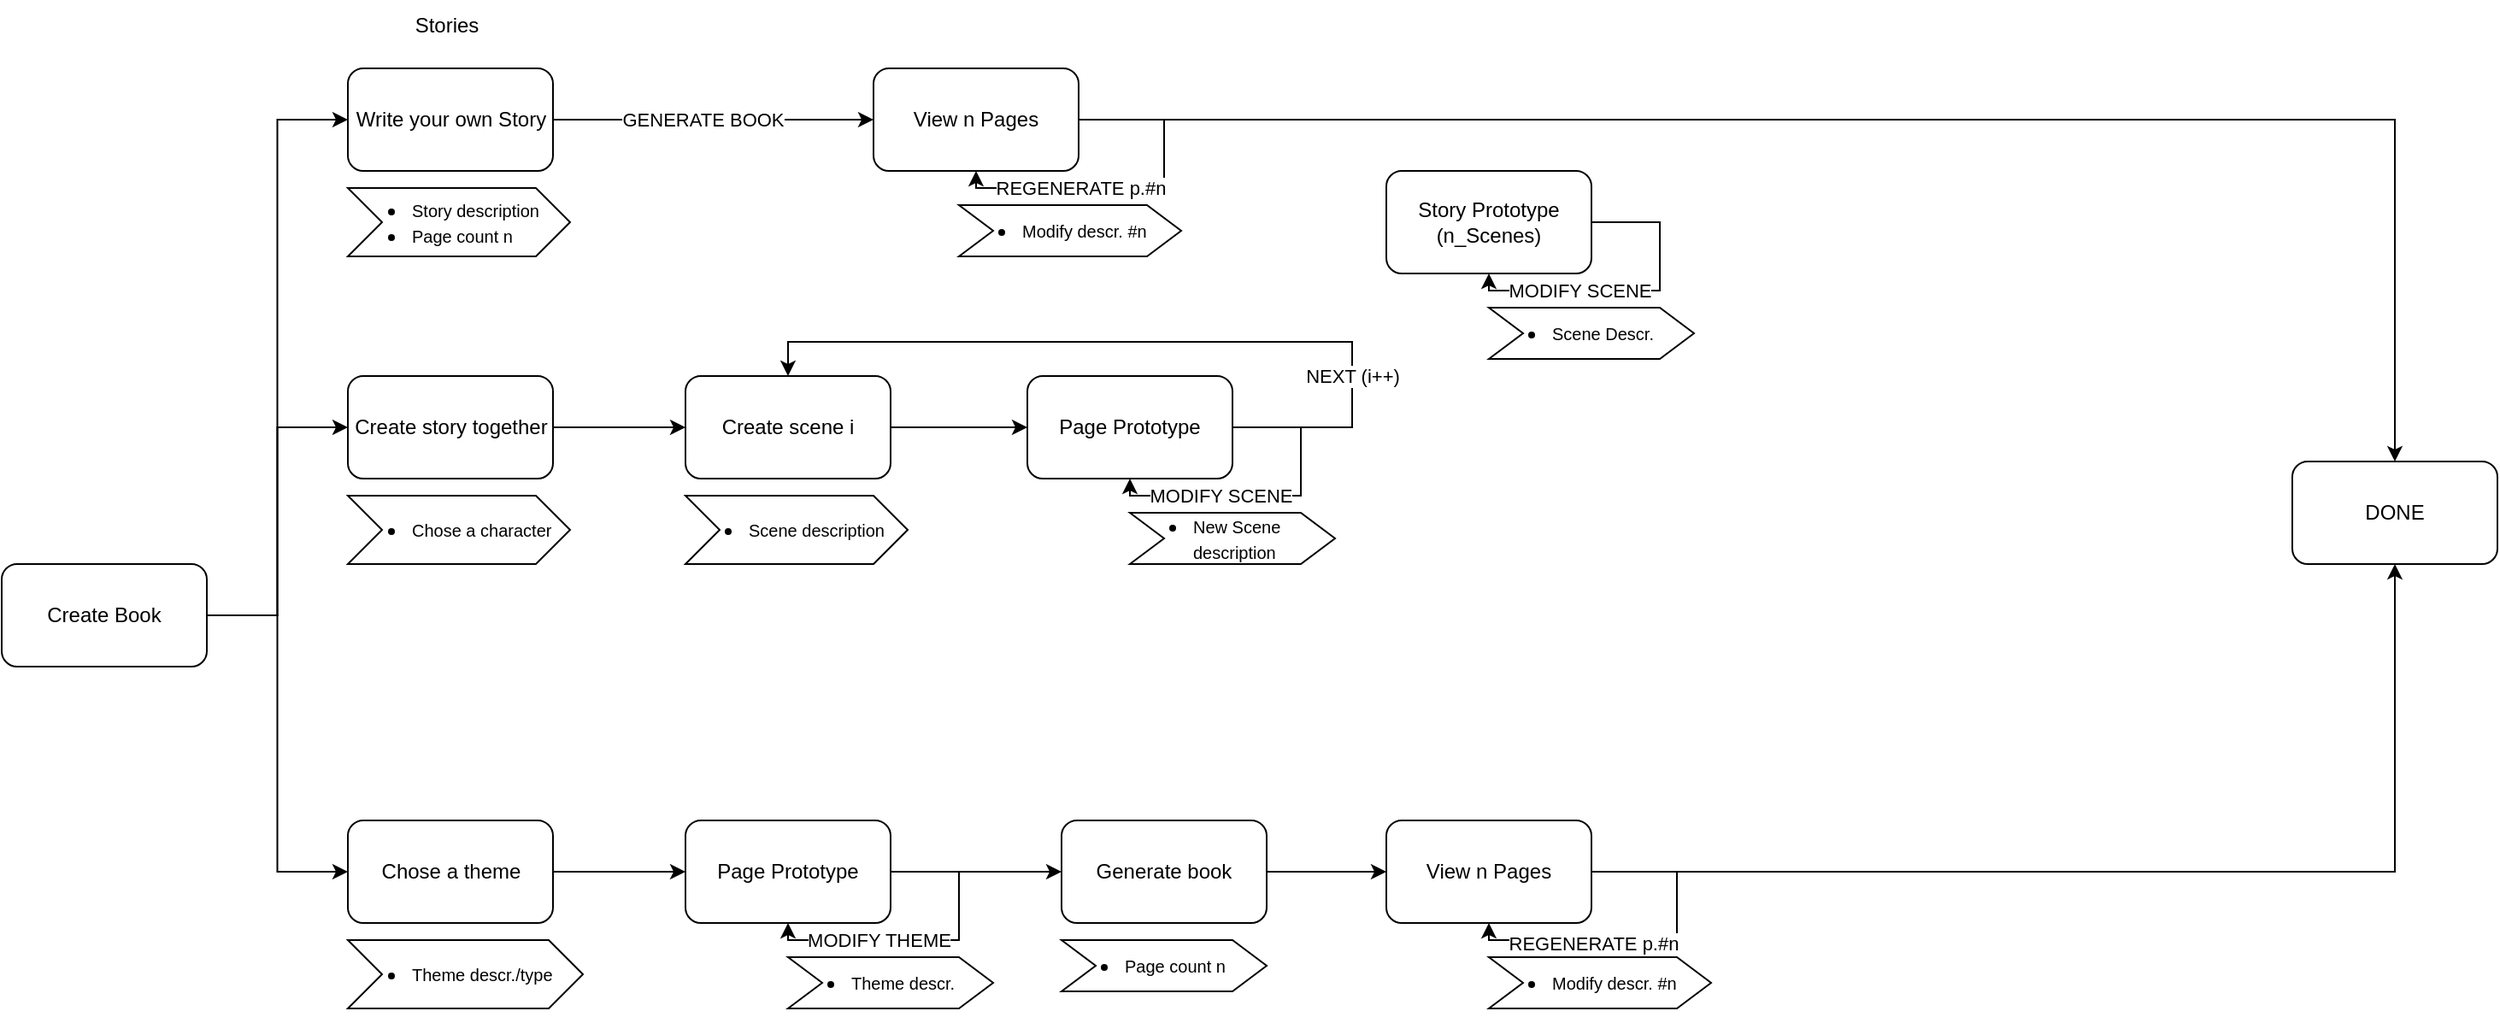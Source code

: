 <mxfile version="24.8.0" pages="2">
  <diagram name="Coloring Book Creation Workflow" id="0">
    <mxGraphModel dx="1434" dy="738" grid="1" gridSize="10" guides="1" tooltips="1" connect="1" arrows="1" fold="1" page="1" pageScale="1" pageWidth="1169" pageHeight="827" math="0" shadow="0">
      <root>
        <mxCell id="0" />
        <mxCell id="1" parent="0" />
        <mxCell id="cTLB7C6G67LyuJ4N8gNC-19" style="edgeStyle=orthogonalEdgeStyle;rounded=0;orthogonalLoop=1;jettySize=auto;html=1;entryX=0;entryY=0.5;entryDx=0;entryDy=0;" parent="1" source="cTLB7C6G67LyuJ4N8gNC-17" target="cTLB7C6G67LyuJ4N8gNC-18" edge="1">
          <mxGeometry relative="1" as="geometry" />
        </mxCell>
        <mxCell id="cTLB7C6G67LyuJ4N8gNC-21" style="edgeStyle=orthogonalEdgeStyle;rounded=0;orthogonalLoop=1;jettySize=auto;html=1;entryX=0;entryY=0.5;entryDx=0;entryDy=0;" parent="1" source="cTLB7C6G67LyuJ4N8gNC-17" target="cTLB7C6G67LyuJ4N8gNC-20" edge="1">
          <mxGeometry relative="1" as="geometry" />
        </mxCell>
        <mxCell id="cTLB7C6G67LyuJ4N8gNC-25" style="edgeStyle=orthogonalEdgeStyle;rounded=0;orthogonalLoop=1;jettySize=auto;html=1;entryX=0;entryY=0.5;entryDx=0;entryDy=0;" parent="1" source="cTLB7C6G67LyuJ4N8gNC-17" target="cTLB7C6G67LyuJ4N8gNC-22" edge="1">
          <mxGeometry relative="1" as="geometry" />
        </mxCell>
        <mxCell id="cTLB7C6G67LyuJ4N8gNC-17" value="Create Book" style="rounded=1;whiteSpace=wrap;html=1;" parent="1" vertex="1">
          <mxGeometry x="10" y="400" width="120" height="60" as="geometry" />
        </mxCell>
        <mxCell id="cTLB7C6G67LyuJ4N8gNC-18" value="&lt;div style=&quot;&quot;&gt;&lt;span style=&quot;background-color: initial;&quot;&gt;Write your own Story&lt;/span&gt;&lt;/div&gt;" style="rounded=1;whiteSpace=wrap;html=1;align=center;" parent="1" vertex="1">
          <mxGeometry x="212.5" y="110" width="120" height="60" as="geometry" />
        </mxCell>
        <mxCell id="q50xTx8toFE9RhKfyqLT-3" style="edgeStyle=orthogonalEdgeStyle;rounded=0;orthogonalLoop=1;jettySize=auto;html=1;entryX=0;entryY=0.5;entryDx=0;entryDy=0;" edge="1" parent="1" source="cTLB7C6G67LyuJ4N8gNC-20" target="q50xTx8toFE9RhKfyqLT-4">
          <mxGeometry relative="1" as="geometry">
            <mxPoint x="510.0" y="320" as="targetPoint" />
          </mxGeometry>
        </mxCell>
        <mxCell id="cTLB7C6G67LyuJ4N8gNC-20" value="Create story together" style="rounded=1;whiteSpace=wrap;html=1;" parent="1" vertex="1">
          <mxGeometry x="212.5" y="290" width="120" height="60" as="geometry" />
        </mxCell>
        <mxCell id="cTLB7C6G67LyuJ4N8gNC-38" style="edgeStyle=orthogonalEdgeStyle;rounded=0;orthogonalLoop=1;jettySize=auto;html=1;entryX=0;entryY=0.5;entryDx=0;entryDy=0;" parent="1" source="cTLB7C6G67LyuJ4N8gNC-22" target="cTLB7C6G67LyuJ4N8gNC-39" edge="1">
          <mxGeometry relative="1" as="geometry">
            <mxPoint x="420" y="580" as="targetPoint" />
          </mxGeometry>
        </mxCell>
        <mxCell id="cTLB7C6G67LyuJ4N8gNC-22" value="Chose a theme" style="rounded=1;whiteSpace=wrap;html=1;" parent="1" vertex="1">
          <mxGeometry x="212.5" y="550" width="120" height="60" as="geometry" />
        </mxCell>
        <mxCell id="cTLB7C6G67LyuJ4N8gNC-32" value="Stories" style="text;html=1;align=center;verticalAlign=middle;resizable=0;points=[];autosize=1;strokeColor=none;fillColor=none;" parent="1" vertex="1">
          <mxGeometry x="240" y="70" width="60" height="30" as="geometry" />
        </mxCell>
        <mxCell id="cTLB7C6G67LyuJ4N8gNC-34" value="&lt;div&gt;&lt;ul style=&quot;padding-left: 35px;&quot;&gt;&lt;li&gt;&lt;span style=&quot;font-size: 10px;&quot;&gt;Story description&lt;/span&gt;&lt;/li&gt;&lt;li&gt;&lt;span style=&quot;font-size: 10px;&quot;&gt;Page count n&lt;/span&gt;&lt;/li&gt;&lt;/ul&gt;&lt;/div&gt;" style="shape=step;perimeter=stepPerimeter;whiteSpace=wrap;html=1;fixedSize=1;align=left;" parent="1" vertex="1">
          <mxGeometry x="212.5" y="180" width="130" height="40" as="geometry" />
        </mxCell>
        <mxCell id="cTLB7C6G67LyuJ4N8gNC-37" value="&lt;div&gt;&lt;ul style=&quot;padding-left: 35px;&quot;&gt;&lt;li&gt;&lt;span style=&quot;font-size: 10px;&quot;&gt;Theme descr./type&lt;/span&gt;&lt;/li&gt;&lt;/ul&gt;&lt;/div&gt;" style="shape=step;perimeter=stepPerimeter;whiteSpace=wrap;html=1;fixedSize=1;align=left;" parent="1" vertex="1">
          <mxGeometry x="212.5" y="620" width="137.5" height="40" as="geometry" />
        </mxCell>
        <mxCell id="cTLB7C6G67LyuJ4N8gNC-43" style="edgeStyle=orthogonalEdgeStyle;rounded=0;orthogonalLoop=1;jettySize=auto;html=1;entryX=0;entryY=0.5;entryDx=0;entryDy=0;" parent="1" source="cTLB7C6G67LyuJ4N8gNC-39" target="cTLB7C6G67LyuJ4N8gNC-44" edge="1">
          <mxGeometry relative="1" as="geometry">
            <mxPoint x="690" y="580" as="targetPoint" />
          </mxGeometry>
        </mxCell>
        <mxCell id="cTLB7C6G67LyuJ4N8gNC-39" value="Page Prototype" style="rounded=1;whiteSpace=wrap;html=1;" parent="1" vertex="1">
          <mxGeometry x="410" y="550" width="120" height="60" as="geometry" />
        </mxCell>
        <mxCell id="cTLB7C6G67LyuJ4N8gNC-41" style="edgeStyle=orthogonalEdgeStyle;rounded=0;orthogonalLoop=1;jettySize=auto;html=1;exitX=1;exitY=0.5;exitDx=0;exitDy=0;entryX=0.5;entryY=1;entryDx=0;entryDy=0;" parent="1" source="cTLB7C6G67LyuJ4N8gNC-39" target="cTLB7C6G67LyuJ4N8gNC-39" edge="1">
          <mxGeometry relative="1" as="geometry">
            <Array as="points">
              <mxPoint x="570" y="580" />
              <mxPoint x="570" y="620" />
              <mxPoint x="470" y="620" />
            </Array>
          </mxGeometry>
        </mxCell>
        <mxCell id="cTLB7C6G67LyuJ4N8gNC-42" value="MODIFY THEME" style="edgeLabel;html=1;align=center;verticalAlign=middle;resizable=0;points=[];" parent="cTLB7C6G67LyuJ4N8gNC-41" vertex="1" connectable="0">
          <mxGeometry x="0.092" relative="1" as="geometry">
            <mxPoint x="-24" as="offset" />
          </mxGeometry>
        </mxCell>
        <mxCell id="cTLB7C6G67LyuJ4N8gNC-49" style="edgeStyle=orthogonalEdgeStyle;rounded=0;orthogonalLoop=1;jettySize=auto;html=1;entryX=0;entryY=0.5;entryDx=0;entryDy=0;" parent="1" source="cTLB7C6G67LyuJ4N8gNC-44" target="cTLB7C6G67LyuJ4N8gNC-48" edge="1">
          <mxGeometry relative="1" as="geometry" />
        </mxCell>
        <mxCell id="cTLB7C6G67LyuJ4N8gNC-44" value="Generate book" style="rounded=1;whiteSpace=wrap;html=1;" parent="1" vertex="1">
          <mxGeometry x="630" y="550" width="120" height="60" as="geometry" />
        </mxCell>
        <mxCell id="cTLB7C6G67LyuJ4N8gNC-45" value="&lt;div&gt;&lt;ul style=&quot;padding-left: 35px;&quot;&gt;&lt;li&gt;&lt;span style=&quot;font-size: 10px;&quot;&gt;Theme descr.&lt;/span&gt;&lt;/li&gt;&lt;/ul&gt;&lt;/div&gt;" style="shape=step;perimeter=stepPerimeter;whiteSpace=wrap;html=1;fixedSize=1;align=left;" parent="1" vertex="1">
          <mxGeometry x="470" y="630" width="120" height="30" as="geometry" />
        </mxCell>
        <mxCell id="cTLB7C6G67LyuJ4N8gNC-47" value="&lt;div&gt;&lt;ul style=&quot;padding-left: 35px;&quot;&gt;&lt;li&gt;&lt;span style=&quot;font-size: 10px;&quot;&gt;Page count n&lt;/span&gt;&lt;/li&gt;&lt;/ul&gt;&lt;/div&gt;" style="shape=step;perimeter=stepPerimeter;whiteSpace=wrap;html=1;fixedSize=1;align=left;" parent="1" vertex="1">
          <mxGeometry x="630" y="620" width="120" height="30" as="geometry" />
        </mxCell>
        <mxCell id="cTLB7C6G67LyuJ4N8gNC-53" style="edgeStyle=orthogonalEdgeStyle;rounded=0;orthogonalLoop=1;jettySize=auto;html=1;entryX=0.5;entryY=1;entryDx=0;entryDy=0;" parent="1" source="cTLB7C6G67LyuJ4N8gNC-48" target="cTLB7C6G67LyuJ4N8gNC-54" edge="1">
          <mxGeometry relative="1" as="geometry">
            <mxPoint x="1080" y="330" as="targetPoint" />
          </mxGeometry>
        </mxCell>
        <mxCell id="cTLB7C6G67LyuJ4N8gNC-48" value="View n Pages" style="rounded=1;whiteSpace=wrap;html=1;" parent="1" vertex="1">
          <mxGeometry x="820" y="550" width="120" height="60" as="geometry" />
        </mxCell>
        <mxCell id="cTLB7C6G67LyuJ4N8gNC-50" style="edgeStyle=orthogonalEdgeStyle;rounded=0;orthogonalLoop=1;jettySize=auto;html=1;entryX=0.5;entryY=1;entryDx=0;entryDy=0;" parent="1" source="cTLB7C6G67LyuJ4N8gNC-48" target="cTLB7C6G67LyuJ4N8gNC-48" edge="1">
          <mxGeometry relative="1" as="geometry">
            <Array as="points">
              <mxPoint x="990" y="580" />
              <mxPoint x="990" y="620" />
              <mxPoint x="880" y="620" />
            </Array>
          </mxGeometry>
        </mxCell>
        <mxCell id="cTLB7C6G67LyuJ4N8gNC-51" value="REGENERATE p.#n" style="edgeLabel;html=1;align=center;verticalAlign=middle;resizable=0;points=[];" parent="cTLB7C6G67LyuJ4N8gNC-50" vertex="1" connectable="0">
          <mxGeometry x="0.329" y="2" relative="1" as="geometry">
            <mxPoint as="offset" />
          </mxGeometry>
        </mxCell>
        <mxCell id="cTLB7C6G67LyuJ4N8gNC-52" value="&lt;div&gt;&lt;ul style=&quot;padding-left: 35px;&quot;&gt;&lt;li&gt;&lt;span style=&quot;font-size: 10px;&quot;&gt;Modify descr. #n&lt;/span&gt;&lt;/li&gt;&lt;/ul&gt;&lt;/div&gt;" style="shape=step;perimeter=stepPerimeter;whiteSpace=wrap;html=1;fixedSize=1;align=left;" parent="1" vertex="1">
          <mxGeometry x="880" y="630" width="130" height="30" as="geometry" />
        </mxCell>
        <mxCell id="cTLB7C6G67LyuJ4N8gNC-54" value="DONE" style="rounded=1;whiteSpace=wrap;html=1;" parent="1" vertex="1">
          <mxGeometry x="1350" y="340" width="120" height="60" as="geometry" />
        </mxCell>
        <mxCell id="cTLB7C6G67LyuJ4N8gNC-57" value="Story Prototype (n_Scenes)" style="rounded=1;whiteSpace=wrap;html=1;" parent="1" vertex="1">
          <mxGeometry x="820" y="170" width="120" height="60" as="geometry" />
        </mxCell>
        <mxCell id="cTLB7C6G67LyuJ4N8gNC-58" style="edgeStyle=orthogonalEdgeStyle;rounded=0;orthogonalLoop=1;jettySize=auto;html=1;exitX=1;exitY=0.5;exitDx=0;exitDy=0;entryX=0.5;entryY=1;entryDx=0;entryDy=0;" parent="1" source="cTLB7C6G67LyuJ4N8gNC-57" target="cTLB7C6G67LyuJ4N8gNC-57" edge="1">
          <mxGeometry relative="1" as="geometry">
            <Array as="points">
              <mxPoint x="980" y="200" />
              <mxPoint x="980" y="240" />
              <mxPoint x="880" y="240" />
            </Array>
          </mxGeometry>
        </mxCell>
        <mxCell id="cTLB7C6G67LyuJ4N8gNC-59" value="MODIFY SCENE" style="edgeLabel;html=1;align=center;verticalAlign=middle;resizable=0;points=[];" parent="cTLB7C6G67LyuJ4N8gNC-58" vertex="1" connectable="0">
          <mxGeometry x="0.092" relative="1" as="geometry">
            <mxPoint x="-24" as="offset" />
          </mxGeometry>
        </mxCell>
        <mxCell id="cTLB7C6G67LyuJ4N8gNC-60" value="&lt;div&gt;&lt;ul style=&quot;padding-left: 35px;&quot;&gt;&lt;li&gt;&lt;span style=&quot;font-size: 10px;&quot;&gt;Scene Descr.&lt;/span&gt;&lt;/li&gt;&lt;/ul&gt;&lt;/div&gt;" style="shape=step;perimeter=stepPerimeter;whiteSpace=wrap;html=1;fixedSize=1;align=left;" parent="1" vertex="1">
          <mxGeometry x="880" y="250" width="120" height="30" as="geometry" />
        </mxCell>
        <mxCell id="cTLB7C6G67LyuJ4N8gNC-62" style="edgeStyle=orthogonalEdgeStyle;rounded=0;orthogonalLoop=1;jettySize=auto;html=1;entryX=0;entryY=0.5;entryDx=0;entryDy=0;exitX=1;exitY=0.5;exitDx=0;exitDy=0;" parent="1" source="cTLB7C6G67LyuJ4N8gNC-18" target="cTLB7C6G67LyuJ4N8gNC-65" edge="1">
          <mxGeometry relative="1" as="geometry">
            <mxPoint x="520" y="140" as="sourcePoint" />
          </mxGeometry>
        </mxCell>
        <mxCell id="cTLB7C6G67LyuJ4N8gNC-71" value="GENERATE BOOK" style="edgeLabel;html=1;align=center;verticalAlign=middle;resizable=0;points=[];" parent="cTLB7C6G67LyuJ4N8gNC-62" vertex="1" connectable="0">
          <mxGeometry x="-0.312" y="1" relative="1" as="geometry">
            <mxPoint x="23" y="1" as="offset" />
          </mxGeometry>
        </mxCell>
        <mxCell id="q50xTx8toFE9RhKfyqLT-1" style="edgeStyle=orthogonalEdgeStyle;rounded=0;orthogonalLoop=1;jettySize=auto;html=1;entryX=0.5;entryY=0;entryDx=0;entryDy=0;" edge="1" parent="1" source="cTLB7C6G67LyuJ4N8gNC-65" target="cTLB7C6G67LyuJ4N8gNC-54">
          <mxGeometry relative="1" as="geometry" />
        </mxCell>
        <mxCell id="cTLB7C6G67LyuJ4N8gNC-65" value="View n Pages" style="rounded=1;whiteSpace=wrap;html=1;" parent="1" vertex="1">
          <mxGeometry x="520" y="110" width="120" height="60" as="geometry" />
        </mxCell>
        <mxCell id="cTLB7C6G67LyuJ4N8gNC-66" style="edgeStyle=orthogonalEdgeStyle;rounded=0;orthogonalLoop=1;jettySize=auto;html=1;entryX=0.5;entryY=1;entryDx=0;entryDy=0;" parent="1" source="cTLB7C6G67LyuJ4N8gNC-65" target="cTLB7C6G67LyuJ4N8gNC-65" edge="1">
          <mxGeometry relative="1" as="geometry">
            <Array as="points">
              <mxPoint x="690" y="140" />
              <mxPoint x="690" y="180" />
              <mxPoint x="580" y="180" />
            </Array>
          </mxGeometry>
        </mxCell>
        <mxCell id="cTLB7C6G67LyuJ4N8gNC-67" value="REGENERATE p.#n" style="edgeLabel;html=1;align=center;verticalAlign=middle;resizable=0;points=[];" parent="cTLB7C6G67LyuJ4N8gNC-66" vertex="1" connectable="0">
          <mxGeometry x="0.329" y="2" relative="1" as="geometry">
            <mxPoint y="-2" as="offset" />
          </mxGeometry>
        </mxCell>
        <mxCell id="cTLB7C6G67LyuJ4N8gNC-68" value="&lt;div&gt;&lt;ul style=&quot;padding-left: 35px;&quot;&gt;&lt;li&gt;&lt;span style=&quot;font-size: 10px;&quot;&gt;Modify descr. #n&lt;/span&gt;&lt;/li&gt;&lt;/ul&gt;&lt;/div&gt;" style="shape=step;perimeter=stepPerimeter;whiteSpace=wrap;html=1;fixedSize=1;align=left;" parent="1" vertex="1">
          <mxGeometry x="570" y="190" width="130" height="30" as="geometry" />
        </mxCell>
        <mxCell id="q50xTx8toFE9RhKfyqLT-2" value="&lt;ul style=&quot;padding-left: 35px;&quot;&gt;&lt;li&gt;&lt;span style=&quot;font-size: 10px;&quot;&gt;Chose a character&lt;/span&gt;&lt;/li&gt;&lt;/ul&gt;" style="shape=step;perimeter=stepPerimeter;whiteSpace=wrap;html=1;fixedSize=1;align=left;" vertex="1" parent="1">
          <mxGeometry x="212.5" y="360" width="130" height="40" as="geometry" />
        </mxCell>
        <mxCell id="q50xTx8toFE9RhKfyqLT-10" style="edgeStyle=orthogonalEdgeStyle;rounded=0;orthogonalLoop=1;jettySize=auto;html=1;entryX=0;entryY=0.5;entryDx=0;entryDy=0;" edge="1" parent="1" source="q50xTx8toFE9RhKfyqLT-4" target="q50xTx8toFE9RhKfyqLT-6">
          <mxGeometry relative="1" as="geometry" />
        </mxCell>
        <mxCell id="q50xTx8toFE9RhKfyqLT-4" value="Create scene i" style="rounded=1;whiteSpace=wrap;html=1;" vertex="1" parent="1">
          <mxGeometry x="410" y="290" width="120" height="60" as="geometry" />
        </mxCell>
        <mxCell id="q50xTx8toFE9RhKfyqLT-5" value="&lt;ul style=&quot;padding-left: 35px;&quot;&gt;&lt;li&gt;&lt;span style=&quot;font-size: 10px;&quot;&gt;Scene description&lt;/span&gt;&lt;/li&gt;&lt;/ul&gt;" style="shape=step;perimeter=stepPerimeter;whiteSpace=wrap;html=1;fixedSize=1;align=left;" vertex="1" parent="1">
          <mxGeometry x="410" y="360" width="130" height="40" as="geometry" />
        </mxCell>
        <mxCell id="q50xTx8toFE9RhKfyqLT-11" style="edgeStyle=orthogonalEdgeStyle;rounded=0;orthogonalLoop=1;jettySize=auto;html=1;entryX=0.5;entryY=0;entryDx=0;entryDy=0;" edge="1" parent="1" source="q50xTx8toFE9RhKfyqLT-6" target="q50xTx8toFE9RhKfyqLT-4">
          <mxGeometry relative="1" as="geometry">
            <Array as="points">
              <mxPoint x="800" y="320" />
              <mxPoint x="800" y="270" />
              <mxPoint x="470" y="270" />
            </Array>
          </mxGeometry>
        </mxCell>
        <mxCell id="q50xTx8toFE9RhKfyqLT-12" value="NEXT (i++)" style="edgeLabel;html=1;align=center;verticalAlign=middle;resizable=0;points=[];" vertex="1" connectable="0" parent="q50xTx8toFE9RhKfyqLT-11">
          <mxGeometry x="0.093" relative="1" as="geometry">
            <mxPoint x="137" y="20" as="offset" />
          </mxGeometry>
        </mxCell>
        <mxCell id="q50xTx8toFE9RhKfyqLT-6" value="Page Prototype" style="rounded=1;whiteSpace=wrap;html=1;" vertex="1" parent="1">
          <mxGeometry x="610" y="290" width="120" height="60" as="geometry" />
        </mxCell>
        <mxCell id="q50xTx8toFE9RhKfyqLT-7" style="edgeStyle=orthogonalEdgeStyle;rounded=0;orthogonalLoop=1;jettySize=auto;html=1;exitX=1;exitY=0.5;exitDx=0;exitDy=0;entryX=0.5;entryY=1;entryDx=0;entryDy=0;" edge="1" source="q50xTx8toFE9RhKfyqLT-6" target="q50xTx8toFE9RhKfyqLT-6" parent="1">
          <mxGeometry relative="1" as="geometry">
            <Array as="points">
              <mxPoint x="770" y="320" />
              <mxPoint x="770" y="360" />
              <mxPoint x="670" y="360" />
            </Array>
          </mxGeometry>
        </mxCell>
        <mxCell id="q50xTx8toFE9RhKfyqLT-8" value="MODIFY SCENE" style="edgeLabel;html=1;align=center;verticalAlign=middle;resizable=0;points=[];" vertex="1" connectable="0" parent="q50xTx8toFE9RhKfyqLT-7">
          <mxGeometry x="0.092" relative="1" as="geometry">
            <mxPoint x="-24" as="offset" />
          </mxGeometry>
        </mxCell>
        <mxCell id="q50xTx8toFE9RhKfyqLT-9" value="&lt;ul style=&quot;padding-left: 35px;&quot;&gt;&lt;li&gt;&lt;span style=&quot;font-size: 10px;&quot;&gt;New Scene description&lt;/span&gt;&lt;/li&gt;&lt;/ul&gt;" style="shape=step;perimeter=stepPerimeter;whiteSpace=wrap;html=1;fixedSize=1;align=left;" vertex="1" parent="1">
          <mxGeometry x="670" y="370" width="120" height="30" as="geometry" />
        </mxCell>
      </root>
    </mxGraphModel>
  </diagram>
  <diagram id="4gbGpT7k_OR1GXIvFxmt" name="Technical page">
    <mxGraphModel dx="1687" dy="1695" grid="1" gridSize="10" guides="1" tooltips="1" connect="1" arrows="1" fold="1" page="1" pageScale="1" pageWidth="1169" pageHeight="827" math="0" shadow="0">
      <root>
        <mxCell id="0" />
        <mxCell id="1" parent="0" />
        <mxCell id="GAlETIPJPWhJtXO2Fb-T-53" value="" style="rounded=1;whiteSpace=wrap;html=1;fillColor=none;strokeColor=#b85450;" vertex="1" parent="1">
          <mxGeometry x="140" y="900" width="230" height="150" as="geometry" />
        </mxCell>
        <mxCell id="GAlETIPJPWhJtXO2Fb-T-1" style="edgeStyle=orthogonalEdgeStyle;rounded=0;orthogonalLoop=1;jettySize=auto;html=1;entryX=0;entryY=0.5;entryDx=0;entryDy=0;" edge="1" parent="1" source="GAlETIPJPWhJtXO2Fb-T-4" target="GAlETIPJPWhJtXO2Fb-T-5">
          <mxGeometry relative="1" as="geometry" />
        </mxCell>
        <mxCell id="GAlETIPJPWhJtXO2Fb-T-2" style="edgeStyle=orthogonalEdgeStyle;rounded=0;orthogonalLoop=1;jettySize=auto;html=1;entryX=0;entryY=0.5;entryDx=0;entryDy=0;" edge="1" parent="1" source="GAlETIPJPWhJtXO2Fb-T-4" target="GAlETIPJPWhJtXO2Fb-T-7">
          <mxGeometry relative="1" as="geometry" />
        </mxCell>
        <mxCell id="GAlETIPJPWhJtXO2Fb-T-3" style="edgeStyle=orthogonalEdgeStyle;rounded=0;orthogonalLoop=1;jettySize=auto;html=1;entryX=0;entryY=0.5;entryDx=0;entryDy=0;" edge="1" parent="1" source="GAlETIPJPWhJtXO2Fb-T-4" target="GAlETIPJPWhJtXO2Fb-T-9">
          <mxGeometry relative="1" as="geometry" />
        </mxCell>
        <mxCell id="GAlETIPJPWhJtXO2Fb-T-4" value="Create Book" style="rounded=1;whiteSpace=wrap;html=1;" vertex="1" parent="1">
          <mxGeometry x="10" y="400" width="120" height="60" as="geometry" />
        </mxCell>
        <mxCell id="GAlETIPJPWhJtXO2Fb-T-5" value="&lt;div style=&quot;&quot;&gt;&lt;span style=&quot;background-color: initial;&quot;&gt;Write your own Story&lt;/span&gt;&lt;/div&gt;" style="rounded=1;whiteSpace=wrap;html=1;align=center;" vertex="1" parent="1">
          <mxGeometry x="212.5" y="110" width="120" height="60" as="geometry" />
        </mxCell>
        <mxCell id="GAlETIPJPWhJtXO2Fb-T-6" style="edgeStyle=orthogonalEdgeStyle;rounded=0;orthogonalLoop=1;jettySize=auto;html=1;entryX=0;entryY=0.5;entryDx=0;entryDy=0;" edge="1" parent="1" source="GAlETIPJPWhJtXO2Fb-T-7" target="GAlETIPJPWhJtXO2Fb-T-40">
          <mxGeometry relative="1" as="geometry">
            <mxPoint x="510.0" y="320" as="targetPoint" />
          </mxGeometry>
        </mxCell>
        <mxCell id="GAlETIPJPWhJtXO2Fb-T-7" value="Create story together" style="rounded=1;whiteSpace=wrap;html=1;" vertex="1" parent="1">
          <mxGeometry x="212.5" y="290" width="120" height="60" as="geometry" />
        </mxCell>
        <mxCell id="GAlETIPJPWhJtXO2Fb-T-8" style="edgeStyle=orthogonalEdgeStyle;rounded=0;orthogonalLoop=1;jettySize=auto;html=1;entryX=0;entryY=0.5;entryDx=0;entryDy=0;" edge="1" parent="1" source="GAlETIPJPWhJtXO2Fb-T-9" target="GAlETIPJPWhJtXO2Fb-T-14">
          <mxGeometry relative="1" as="geometry">
            <mxPoint x="420" y="580" as="targetPoint" />
          </mxGeometry>
        </mxCell>
        <mxCell id="GAlETIPJPWhJtXO2Fb-T-9" value="Chose a theme" style="rounded=1;whiteSpace=wrap;html=1;" vertex="1" parent="1">
          <mxGeometry x="212.5" y="550" width="120" height="60" as="geometry" />
        </mxCell>
        <mxCell id="GAlETIPJPWhJtXO2Fb-T-10" value="Stories" style="text;html=1;align=center;verticalAlign=middle;resizable=0;points=[];autosize=1;strokeColor=none;fillColor=none;" vertex="1" parent="1">
          <mxGeometry x="240" y="70" width="60" height="30" as="geometry" />
        </mxCell>
        <mxCell id="GAlETIPJPWhJtXO2Fb-T-11" value="&lt;div&gt;&lt;ul style=&quot;padding-left: 35px;&quot;&gt;&lt;li&gt;&lt;span style=&quot;font-size: 10px;&quot;&gt;Story description&lt;/span&gt;&lt;/li&gt;&lt;li&gt;&lt;span style=&quot;font-size: 10px;&quot;&gt;Page count n&lt;/span&gt;&lt;/li&gt;&lt;/ul&gt;&lt;/div&gt;" style="shape=step;perimeter=stepPerimeter;whiteSpace=wrap;html=1;fixedSize=1;align=left;" vertex="1" parent="1">
          <mxGeometry x="212.5" y="180" width="130" height="40" as="geometry" />
        </mxCell>
        <mxCell id="GAlETIPJPWhJtXO2Fb-T-12" value="&lt;div&gt;&lt;ul style=&quot;padding-left: 35px;&quot;&gt;&lt;li&gt;&lt;span style=&quot;font-size: 10px;&quot;&gt;Theme descr./type&lt;/span&gt;&lt;/li&gt;&lt;/ul&gt;&lt;/div&gt;" style="shape=step;perimeter=stepPerimeter;whiteSpace=wrap;html=1;fixedSize=1;align=left;" vertex="1" parent="1">
          <mxGeometry x="212.5" y="620" width="137.5" height="40" as="geometry" />
        </mxCell>
        <mxCell id="GAlETIPJPWhJtXO2Fb-T-13" style="edgeStyle=orthogonalEdgeStyle;rounded=0;orthogonalLoop=1;jettySize=auto;html=1;entryX=0;entryY=0.5;entryDx=0;entryDy=0;" edge="1" parent="1" source="GAlETIPJPWhJtXO2Fb-T-14" target="GAlETIPJPWhJtXO2Fb-T-18">
          <mxGeometry relative="1" as="geometry">
            <mxPoint x="690" y="580" as="targetPoint" />
          </mxGeometry>
        </mxCell>
        <mxCell id="GAlETIPJPWhJtXO2Fb-T-14" value="Page Prototype" style="rounded=1;whiteSpace=wrap;html=1;" vertex="1" parent="1">
          <mxGeometry x="410" y="550" width="120" height="60" as="geometry" />
        </mxCell>
        <mxCell id="GAlETIPJPWhJtXO2Fb-T-15" style="edgeStyle=orthogonalEdgeStyle;rounded=0;orthogonalLoop=1;jettySize=auto;html=1;exitX=1;exitY=0.5;exitDx=0;exitDy=0;entryX=0.5;entryY=1;entryDx=0;entryDy=0;" edge="1" parent="1" source="GAlETIPJPWhJtXO2Fb-T-14" target="GAlETIPJPWhJtXO2Fb-T-14">
          <mxGeometry relative="1" as="geometry">
            <Array as="points">
              <mxPoint x="570" y="580" />
              <mxPoint x="570" y="620" />
              <mxPoint x="470" y="620" />
            </Array>
          </mxGeometry>
        </mxCell>
        <mxCell id="GAlETIPJPWhJtXO2Fb-T-16" value="MODIFY THEME" style="edgeLabel;html=1;align=center;verticalAlign=middle;resizable=0;points=[];" vertex="1" connectable="0" parent="GAlETIPJPWhJtXO2Fb-T-15">
          <mxGeometry x="0.092" relative="1" as="geometry">
            <mxPoint x="-24" as="offset" />
          </mxGeometry>
        </mxCell>
        <mxCell id="GAlETIPJPWhJtXO2Fb-T-17" style="edgeStyle=orthogonalEdgeStyle;rounded=0;orthogonalLoop=1;jettySize=auto;html=1;entryX=0;entryY=0.5;entryDx=0;entryDy=0;" edge="1" parent="1" source="GAlETIPJPWhJtXO2Fb-T-18" target="GAlETIPJPWhJtXO2Fb-T-58">
          <mxGeometry relative="1" as="geometry">
            <mxPoint x="820" y="580" as="targetPoint" />
          </mxGeometry>
        </mxCell>
        <mxCell id="GAlETIPJPWhJtXO2Fb-T-18" value="Generate book" style="rounded=1;whiteSpace=wrap;html=1;" vertex="1" parent="1">
          <mxGeometry x="630" y="550" width="120" height="60" as="geometry" />
        </mxCell>
        <mxCell id="GAlETIPJPWhJtXO2Fb-T-19" value="&lt;div&gt;&lt;ul style=&quot;padding-left: 35px;&quot;&gt;&lt;li&gt;&lt;span style=&quot;font-size: 10px;&quot;&gt;Theme descr.&lt;/span&gt;&lt;/li&gt;&lt;/ul&gt;&lt;/div&gt;" style="shape=step;perimeter=stepPerimeter;whiteSpace=wrap;html=1;fixedSize=1;align=left;" vertex="1" parent="1">
          <mxGeometry x="470" y="630" width="120" height="30" as="geometry" />
        </mxCell>
        <mxCell id="GAlETIPJPWhJtXO2Fb-T-20" value="&lt;div&gt;&lt;ul style=&quot;padding-left: 35px;&quot;&gt;&lt;li&gt;&lt;span style=&quot;font-size: 10px;&quot;&gt;Page count n&lt;/span&gt;&lt;/li&gt;&lt;/ul&gt;&lt;/div&gt;" style="shape=step;perimeter=stepPerimeter;whiteSpace=wrap;html=1;fixedSize=1;align=left;" vertex="1" parent="1">
          <mxGeometry x="630" y="620" width="120" height="30" as="geometry" />
        </mxCell>
        <mxCell id="GAlETIPJPWhJtXO2Fb-T-21" style="edgeStyle=orthogonalEdgeStyle;rounded=0;orthogonalLoop=1;jettySize=auto;html=1;entryX=0.5;entryY=1;entryDx=0;entryDy=0;exitX=1;exitY=0.5;exitDx=0;exitDy=0;" edge="1" parent="1" source="GAlETIPJPWhJtXO2Fb-T-58" target="GAlETIPJPWhJtXO2Fb-T-26">
          <mxGeometry relative="1" as="geometry">
            <mxPoint x="1080" y="330" as="targetPoint" />
            <mxPoint x="940" y="580" as="sourcePoint" />
          </mxGeometry>
        </mxCell>
        <mxCell id="GAlETIPJPWhJtXO2Fb-T-26" value="DONE" style="rounded=1;whiteSpace=wrap;html=1;" vertex="1" parent="1">
          <mxGeometry x="1340" y="290" width="120" height="60" as="geometry" />
        </mxCell>
        <mxCell id="GAlETIPJPWhJtXO2Fb-T-27" value="Story Prototype (n_Scenes)" style="rounded=1;whiteSpace=wrap;html=1;" vertex="1" parent="1">
          <mxGeometry x="830" y="-50" width="120" height="60" as="geometry" />
        </mxCell>
        <mxCell id="GAlETIPJPWhJtXO2Fb-T-28" style="edgeStyle=orthogonalEdgeStyle;rounded=0;orthogonalLoop=1;jettySize=auto;html=1;exitX=1;exitY=0.5;exitDx=0;exitDy=0;entryX=0.5;entryY=1;entryDx=0;entryDy=0;" edge="1" parent="1" source="GAlETIPJPWhJtXO2Fb-T-27" target="GAlETIPJPWhJtXO2Fb-T-27">
          <mxGeometry relative="1" as="geometry">
            <Array as="points">
              <mxPoint x="990" y="-20" />
              <mxPoint x="990" y="20" />
              <mxPoint x="890" y="20" />
            </Array>
          </mxGeometry>
        </mxCell>
        <mxCell id="GAlETIPJPWhJtXO2Fb-T-29" value="MODIFY SCENE" style="edgeLabel;html=1;align=center;verticalAlign=middle;resizable=0;points=[];" vertex="1" connectable="0" parent="GAlETIPJPWhJtXO2Fb-T-28">
          <mxGeometry x="0.092" relative="1" as="geometry">
            <mxPoint x="-24" as="offset" />
          </mxGeometry>
        </mxCell>
        <mxCell id="GAlETIPJPWhJtXO2Fb-T-30" value="&lt;div&gt;&lt;ul style=&quot;padding-left: 35px;&quot;&gt;&lt;li&gt;&lt;span style=&quot;font-size: 10px;&quot;&gt;Scene Descr.&lt;/span&gt;&lt;/li&gt;&lt;/ul&gt;&lt;/div&gt;" style="shape=step;perimeter=stepPerimeter;whiteSpace=wrap;html=1;fixedSize=1;align=left;" vertex="1" parent="1">
          <mxGeometry x="890" y="30" width="120" height="30" as="geometry" />
        </mxCell>
        <mxCell id="GAlETIPJPWhJtXO2Fb-T-31" style="edgeStyle=orthogonalEdgeStyle;rounded=0;orthogonalLoop=1;jettySize=auto;html=1;entryX=0;entryY=0.5;entryDx=0;entryDy=0;exitX=1;exitY=0.5;exitDx=0;exitDy=0;" edge="1" parent="1" source="GAlETIPJPWhJtXO2Fb-T-5" target="GAlETIPJPWhJtXO2Fb-T-60">
          <mxGeometry relative="1" as="geometry">
            <mxPoint x="520" y="140" as="sourcePoint" />
            <mxPoint x="520" y="140" as="targetPoint" />
          </mxGeometry>
        </mxCell>
        <mxCell id="GAlETIPJPWhJtXO2Fb-T-32" value="GENERATE BOOK" style="edgeLabel;html=1;align=center;verticalAlign=middle;resizable=0;points=[];" vertex="1" connectable="0" parent="GAlETIPJPWhJtXO2Fb-T-31">
          <mxGeometry x="-0.312" y="1" relative="1" as="geometry">
            <mxPoint x="23" y="1" as="offset" />
          </mxGeometry>
        </mxCell>
        <mxCell id="GAlETIPJPWhJtXO2Fb-T-33" style="edgeStyle=orthogonalEdgeStyle;rounded=0;orthogonalLoop=1;jettySize=auto;html=1;entryX=0.5;entryY=0;entryDx=0;entryDy=0;exitX=1;exitY=0.5;exitDx=0;exitDy=0;" edge="1" parent="1" source="GAlETIPJPWhJtXO2Fb-T-60" target="GAlETIPJPWhJtXO2Fb-T-26">
          <mxGeometry relative="1" as="geometry">
            <mxPoint x="640" y="140" as="sourcePoint" />
          </mxGeometry>
        </mxCell>
        <mxCell id="GAlETIPJPWhJtXO2Fb-T-38" value="&lt;ul style=&quot;padding-left: 35px;&quot;&gt;&lt;li&gt;&lt;span style=&quot;font-size: 10px;&quot;&gt;Chose a character&lt;/span&gt;&lt;/li&gt;&lt;/ul&gt;" style="shape=step;perimeter=stepPerimeter;whiteSpace=wrap;html=1;fixedSize=1;align=left;" vertex="1" parent="1">
          <mxGeometry x="212.5" y="360" width="130" height="40" as="geometry" />
        </mxCell>
        <mxCell id="GAlETIPJPWhJtXO2Fb-T-39" style="edgeStyle=orthogonalEdgeStyle;rounded=0;orthogonalLoop=1;jettySize=auto;html=1;entryX=0;entryY=0.5;entryDx=0;entryDy=0;" edge="1" parent="1" source="GAlETIPJPWhJtXO2Fb-T-40" target="GAlETIPJPWhJtXO2Fb-T-44">
          <mxGeometry relative="1" as="geometry" />
        </mxCell>
        <mxCell id="GAlETIPJPWhJtXO2Fb-T-40" value="Create scene i" style="rounded=1;whiteSpace=wrap;html=1;" vertex="1" parent="1">
          <mxGeometry x="410" y="290" width="120" height="60" as="geometry" />
        </mxCell>
        <mxCell id="GAlETIPJPWhJtXO2Fb-T-41" value="&lt;ul style=&quot;padding-left: 35px;&quot;&gt;&lt;li&gt;&lt;span style=&quot;font-size: 10px;&quot;&gt;Scene description&lt;/span&gt;&lt;/li&gt;&lt;/ul&gt;" style="shape=step;perimeter=stepPerimeter;whiteSpace=wrap;html=1;fixedSize=1;align=left;" vertex="1" parent="1">
          <mxGeometry x="410" y="360" width="130" height="40" as="geometry" />
        </mxCell>
        <mxCell id="GAlETIPJPWhJtXO2Fb-T-42" style="edgeStyle=orthogonalEdgeStyle;rounded=0;orthogonalLoop=1;jettySize=auto;html=1;entryX=0.5;entryY=0;entryDx=0;entryDy=0;" edge="1" parent="1" source="GAlETIPJPWhJtXO2Fb-T-44" target="GAlETIPJPWhJtXO2Fb-T-40">
          <mxGeometry relative="1" as="geometry">
            <Array as="points">
              <mxPoint x="800" y="320" />
              <mxPoint x="800" y="270" />
              <mxPoint x="470" y="270" />
            </Array>
          </mxGeometry>
        </mxCell>
        <mxCell id="GAlETIPJPWhJtXO2Fb-T-43" value="NEXT (i++)" style="edgeLabel;html=1;align=center;verticalAlign=middle;resizable=0;points=[];" vertex="1" connectable="0" parent="GAlETIPJPWhJtXO2Fb-T-42">
          <mxGeometry x="0.093" relative="1" as="geometry">
            <mxPoint x="147" y="-200" as="offset" />
          </mxGeometry>
        </mxCell>
        <mxCell id="GAlETIPJPWhJtXO2Fb-T-62" style="edgeStyle=orthogonalEdgeStyle;rounded=0;orthogonalLoop=1;jettySize=auto;html=1;entryX=0;entryY=0.5;entryDx=0;entryDy=0;" edge="1" parent="1" source="GAlETIPJPWhJtXO2Fb-T-44" target="GAlETIPJPWhJtXO2Fb-T-61">
          <mxGeometry relative="1" as="geometry" />
        </mxCell>
        <mxCell id="GAlETIPJPWhJtXO2Fb-T-44" value="Page Prototype" style="rounded=1;whiteSpace=wrap;html=1;" vertex="1" parent="1">
          <mxGeometry x="610" y="290" width="120" height="60" as="geometry" />
        </mxCell>
        <mxCell id="GAlETIPJPWhJtXO2Fb-T-45" style="edgeStyle=orthogonalEdgeStyle;rounded=0;orthogonalLoop=1;jettySize=auto;html=1;exitX=1;exitY=0.5;exitDx=0;exitDy=0;entryX=0.5;entryY=1;entryDx=0;entryDy=0;" edge="1" parent="1" source="GAlETIPJPWhJtXO2Fb-T-44" target="GAlETIPJPWhJtXO2Fb-T-44">
          <mxGeometry relative="1" as="geometry">
            <Array as="points">
              <mxPoint x="770" y="320" />
              <mxPoint x="770" y="360" />
              <mxPoint x="670" y="360" />
            </Array>
          </mxGeometry>
        </mxCell>
        <mxCell id="GAlETIPJPWhJtXO2Fb-T-46" value="MODIFY SCENE" style="edgeLabel;html=1;align=center;verticalAlign=middle;resizable=0;points=[];" vertex="1" connectable="0" parent="GAlETIPJPWhJtXO2Fb-T-45">
          <mxGeometry x="0.092" relative="1" as="geometry">
            <mxPoint x="-24" as="offset" />
          </mxGeometry>
        </mxCell>
        <mxCell id="GAlETIPJPWhJtXO2Fb-T-47" value="&lt;ul style=&quot;padding-left: 35px;&quot;&gt;&lt;li&gt;&lt;span style=&quot;font-size: 10px;&quot;&gt;New Scene description&lt;/span&gt;&lt;/li&gt;&lt;/ul&gt;" style="shape=step;perimeter=stepPerimeter;whiteSpace=wrap;html=1;fixedSize=1;align=left;" vertex="1" parent="1">
          <mxGeometry x="670" y="370" width="120" height="30" as="geometry" />
        </mxCell>
        <mxCell id="GAlETIPJPWhJtXO2Fb-T-54" style="edgeStyle=orthogonalEdgeStyle;rounded=0;orthogonalLoop=1;jettySize=auto;html=1;" edge="1" parent="1" source="GAlETIPJPWhJtXO2Fb-T-48">
          <mxGeometry relative="1" as="geometry">
            <mxPoint x="400.0" y="950" as="targetPoint" />
          </mxGeometry>
        </mxCell>
        <mxCell id="GAlETIPJPWhJtXO2Fb-T-48" value="View n Pages" style="rounded=1;whiteSpace=wrap;html=1;" vertex="1" parent="1">
          <mxGeometry x="160" y="920" width="120" height="60" as="geometry" />
        </mxCell>
        <mxCell id="GAlETIPJPWhJtXO2Fb-T-49" style="edgeStyle=orthogonalEdgeStyle;rounded=0;orthogonalLoop=1;jettySize=auto;html=1;entryX=0.5;entryY=1;entryDx=0;entryDy=0;" edge="1" source="GAlETIPJPWhJtXO2Fb-T-48" target="GAlETIPJPWhJtXO2Fb-T-48" parent="1">
          <mxGeometry relative="1" as="geometry">
            <Array as="points">
              <mxPoint x="330" y="950" />
              <mxPoint x="330" y="990" />
              <mxPoint x="220" y="990" />
            </Array>
          </mxGeometry>
        </mxCell>
        <mxCell id="GAlETIPJPWhJtXO2Fb-T-50" value="REGENERATE p.#n" style="edgeLabel;html=1;align=center;verticalAlign=middle;resizable=0;points=[];" vertex="1" connectable="0" parent="GAlETIPJPWhJtXO2Fb-T-49">
          <mxGeometry x="0.329" y="2" relative="1" as="geometry">
            <mxPoint as="offset" />
          </mxGeometry>
        </mxCell>
        <mxCell id="GAlETIPJPWhJtXO2Fb-T-51" value="&lt;div&gt;&lt;ul style=&quot;padding-left: 35px;&quot;&gt;&lt;li&gt;&lt;span style=&quot;font-size: 10px;&quot;&gt;Modify descr. #n&lt;/span&gt;&lt;/li&gt;&lt;/ul&gt;&lt;/div&gt;" style="shape=step;perimeter=stepPerimeter;whiteSpace=wrap;html=1;fixedSize=1;align=left;" vertex="1" parent="1">
          <mxGeometry x="220" y="1000" width="130" height="30" as="geometry" />
        </mxCell>
        <mxCell id="GAlETIPJPWhJtXO2Fb-T-52" value="" style="endArrow=classic;html=1;rounded=0;entryX=0;entryY=0.5;entryDx=0;entryDy=0;" edge="1" parent="1" target="GAlETIPJPWhJtXO2Fb-T-48">
          <mxGeometry width="50" height="50" relative="1" as="geometry">
            <mxPoint x="110" y="950" as="sourcePoint" />
            <mxPoint x="330" y="920" as="targetPoint" />
          </mxGeometry>
        </mxCell>
        <mxCell id="GAlETIPJPWhJtXO2Fb-T-55" value="&lt;font color=&quot;#ff6666&quot;&gt;View current book&lt;/font&gt;" style="text;html=1;align=center;verticalAlign=middle;resizable=0;points=[];autosize=1;strokeColor=none;fillColor=none;" vertex="1" parent="1">
          <mxGeometry x="190" y="877" width="120" height="30" as="geometry" />
        </mxCell>
        <mxCell id="GAlETIPJPWhJtXO2Fb-T-57" value="&lt;span style=&quot;text-wrap: nowrap;&quot;&gt;View current book&lt;/span&gt;" style="rounded=1;whiteSpace=wrap;html=1;fontColor=#FF0000;strokeColor=#FF0000;" vertex="1" parent="1">
          <mxGeometry x="195" y="790" width="120" height="60" as="geometry" />
        </mxCell>
        <mxCell id="GAlETIPJPWhJtXO2Fb-T-58" value="&lt;span style=&quot;text-wrap: nowrap;&quot;&gt;View current book&lt;/span&gt;" style="rounded=1;whiteSpace=wrap;html=1;fontColor=#FF0000;strokeColor=#FF0000;" vertex="1" parent="1">
          <mxGeometry x="820" y="550" width="120" height="60" as="geometry" />
        </mxCell>
        <mxCell id="GAlETIPJPWhJtXO2Fb-T-60" value="&lt;span style=&quot;text-wrap: nowrap;&quot;&gt;View current book&lt;/span&gt;" style="rounded=1;whiteSpace=wrap;html=1;fontColor=#FF0000;strokeColor=#FF0000;" vertex="1" parent="1">
          <mxGeometry x="510" y="110" width="120" height="60" as="geometry" />
        </mxCell>
        <mxCell id="GAlETIPJPWhJtXO2Fb-T-63" style="edgeStyle=orthogonalEdgeStyle;rounded=0;orthogonalLoop=1;jettySize=auto;html=1;entryX=0;entryY=0.5;entryDx=0;entryDy=0;" edge="1" parent="1" source="GAlETIPJPWhJtXO2Fb-T-61" target="GAlETIPJPWhJtXO2Fb-T-26">
          <mxGeometry relative="1" as="geometry" />
        </mxCell>
        <mxCell id="GAlETIPJPWhJtXO2Fb-T-61" value="&lt;span style=&quot;text-wrap: nowrap;&quot;&gt;View current book&lt;/span&gt;" style="rounded=1;whiteSpace=wrap;html=1;fontColor=#FF0000;strokeColor=#FF0000;" vertex="1" parent="1">
          <mxGeometry x="870" y="290" width="120" height="60" as="geometry" />
        </mxCell>
      </root>
    </mxGraphModel>
  </diagram>
</mxfile>

